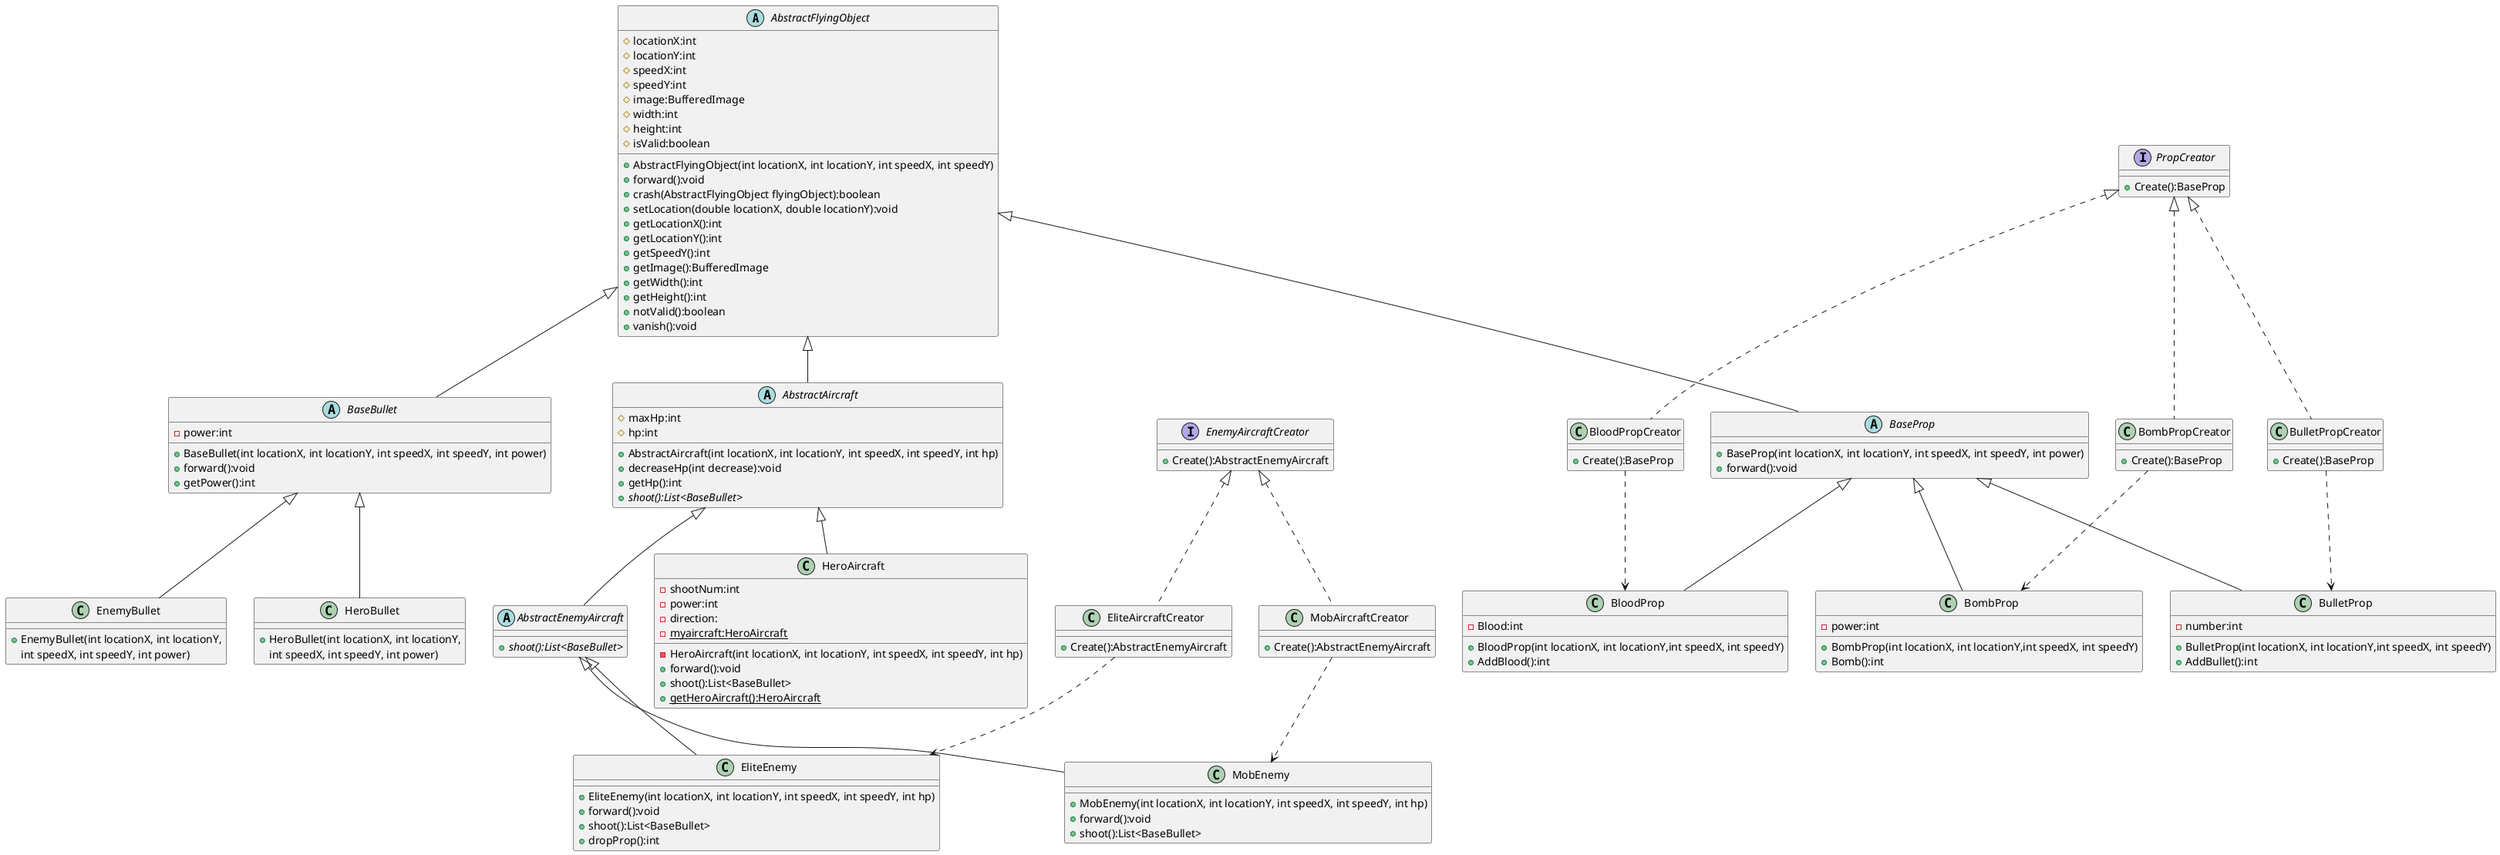 @startuml
'https://plantuml.com/class-diagram

abstract class AbstractFlyingObject
{
    # locationX:int
    # locationY:int
    # speedX:int
    # speedY:int
    # image:BufferedImage
    # width:int
    # height:int
    # isValid:boolean

    + AbstractFlyingObject(int locationX, int locationY, int speedX, int speedY)
    + forward():void
    + crash(AbstractFlyingObject flyingObject):boolean
    + setLocation(double locationX, double locationY):void
    + getLocationX():int
    + getLocationY():int
    + getSpeedY():int
    + getImage():BufferedImage
    + getWidth():int
    + getHeight():int
    + notValid():boolean
    + vanish():void
}
abstract class AbstractAircraft
{
	# maxHp:int
    # hp:int
    + AbstractAircraft(int locationX, int locationY, int speedX, int speedY, int hp)
    + decreaseHp(int decrease):void
    + getHp():int
    + {abstract} shoot():List<BaseBullet>
 }

abstract class AbstractEnemyAircraft
{
    + {abstract} shoot():List<BaseBullet>
}
AbstractAircraft <|-- AbstractEnemyAircraft

class HeroAircraft {
    - shootNum:int
    - power:int
    - direction:
    - {static} myaircraft:HeroAircraft
    - HeroAircraft(int locationX, int locationY, int speedX, int speedY, int hp)
    + forward():void
    + shoot():List<BaseBullet>
    + {static} getHeroAircraft():HeroAircraft
}

AbstractAircraft <|-- HeroAircraft

class MobEnemy {
    + MobEnemy(int locationX, int locationY, int speedX, int speedY, int hp)
    + forward():void
    + shoot():List<BaseBullet>
}
AbstractEnemyAircraft <|-- MobEnemy

class EliteEnemy {
    + EliteEnemy(int locationX, int locationY, int speedX, int speedY, int hp)
    + forward():void
    + shoot():List<BaseBullet>
    + dropProp():int
}
AbstractEnemyAircraft <|-- EliteEnemy



interface EnemyAircraftCreator{
    + Create():AbstractEnemyAircraft
}

class MobAircraftCreator{
    + Create():AbstractEnemyAircraft
}
EnemyAircraftCreator <|.. MobAircraftCreator

class EliteAircraftCreator{
    + Create():AbstractEnemyAircraft
}
EnemyAircraftCreator <|.. EliteAircraftCreator

MobAircraftCreator ..> MobEnemy
EliteAircraftCreator ..> EliteEnemy




abstract class BaseBullet
{
    - power:int
    + BaseBullet(int locationX, int locationY, int speedX, int speedY, int power)
    + forward():void
	+ getPower():int
}

class HeroBullet {
    + HeroBullet(int locationX, int locationY,
     int speedX, int speedY, int power)
}

class EnemyBullet {
    + EnemyBullet(int locationX, int locationY,
     int speedX, int speedY, int power)
}

BaseBullet <|-- HeroBullet
BaseBullet <|-- EnemyBullet

abstract class BaseProp
{
    + BaseProp(int locationX, int locationY, int speedX, int speedY, int power)
    + forward():void
}

class BloodProp
{
    - Blood:int
    + BloodProp(int locationX, int locationY,int speedX, int speedY)
    + AddBlood():int
}
class BombProp
{
    - power:int
    + BombProp(int locationX, int locationY,int speedX, int speedY)
    + Bomb():int
}
class BulletProp
{
    - number:int
    + BulletProp(int locationX, int locationY,int speedX, int speedY)
    + AddBullet():int
}
BaseProp <|-- BloodProp
BaseProp <|-- BombProp
BaseProp <|-- BulletProp



interface PropCreator
{
    + Create():BaseProp
}
class BloodPropCreator
{
    +Create():BaseProp
}
class BombPropCreator
{
    +Create():BaseProp
}
class BulletPropCreator
{
    +Create():BaseProp
}
PropCreator <|.. BloodPropCreator
PropCreator <|.. BombPropCreator
PropCreator <|.. BulletPropCreator

BloodPropCreator ..> BloodProp
BombPropCreator ..> BombProp
BulletPropCreator ..> BulletProp



AbstractFlyingObject <|-- AbstractAircraft
AbstractFlyingObject <|-- BaseBullet
AbstractFlyingObject <|-- BaseProp

@enduml